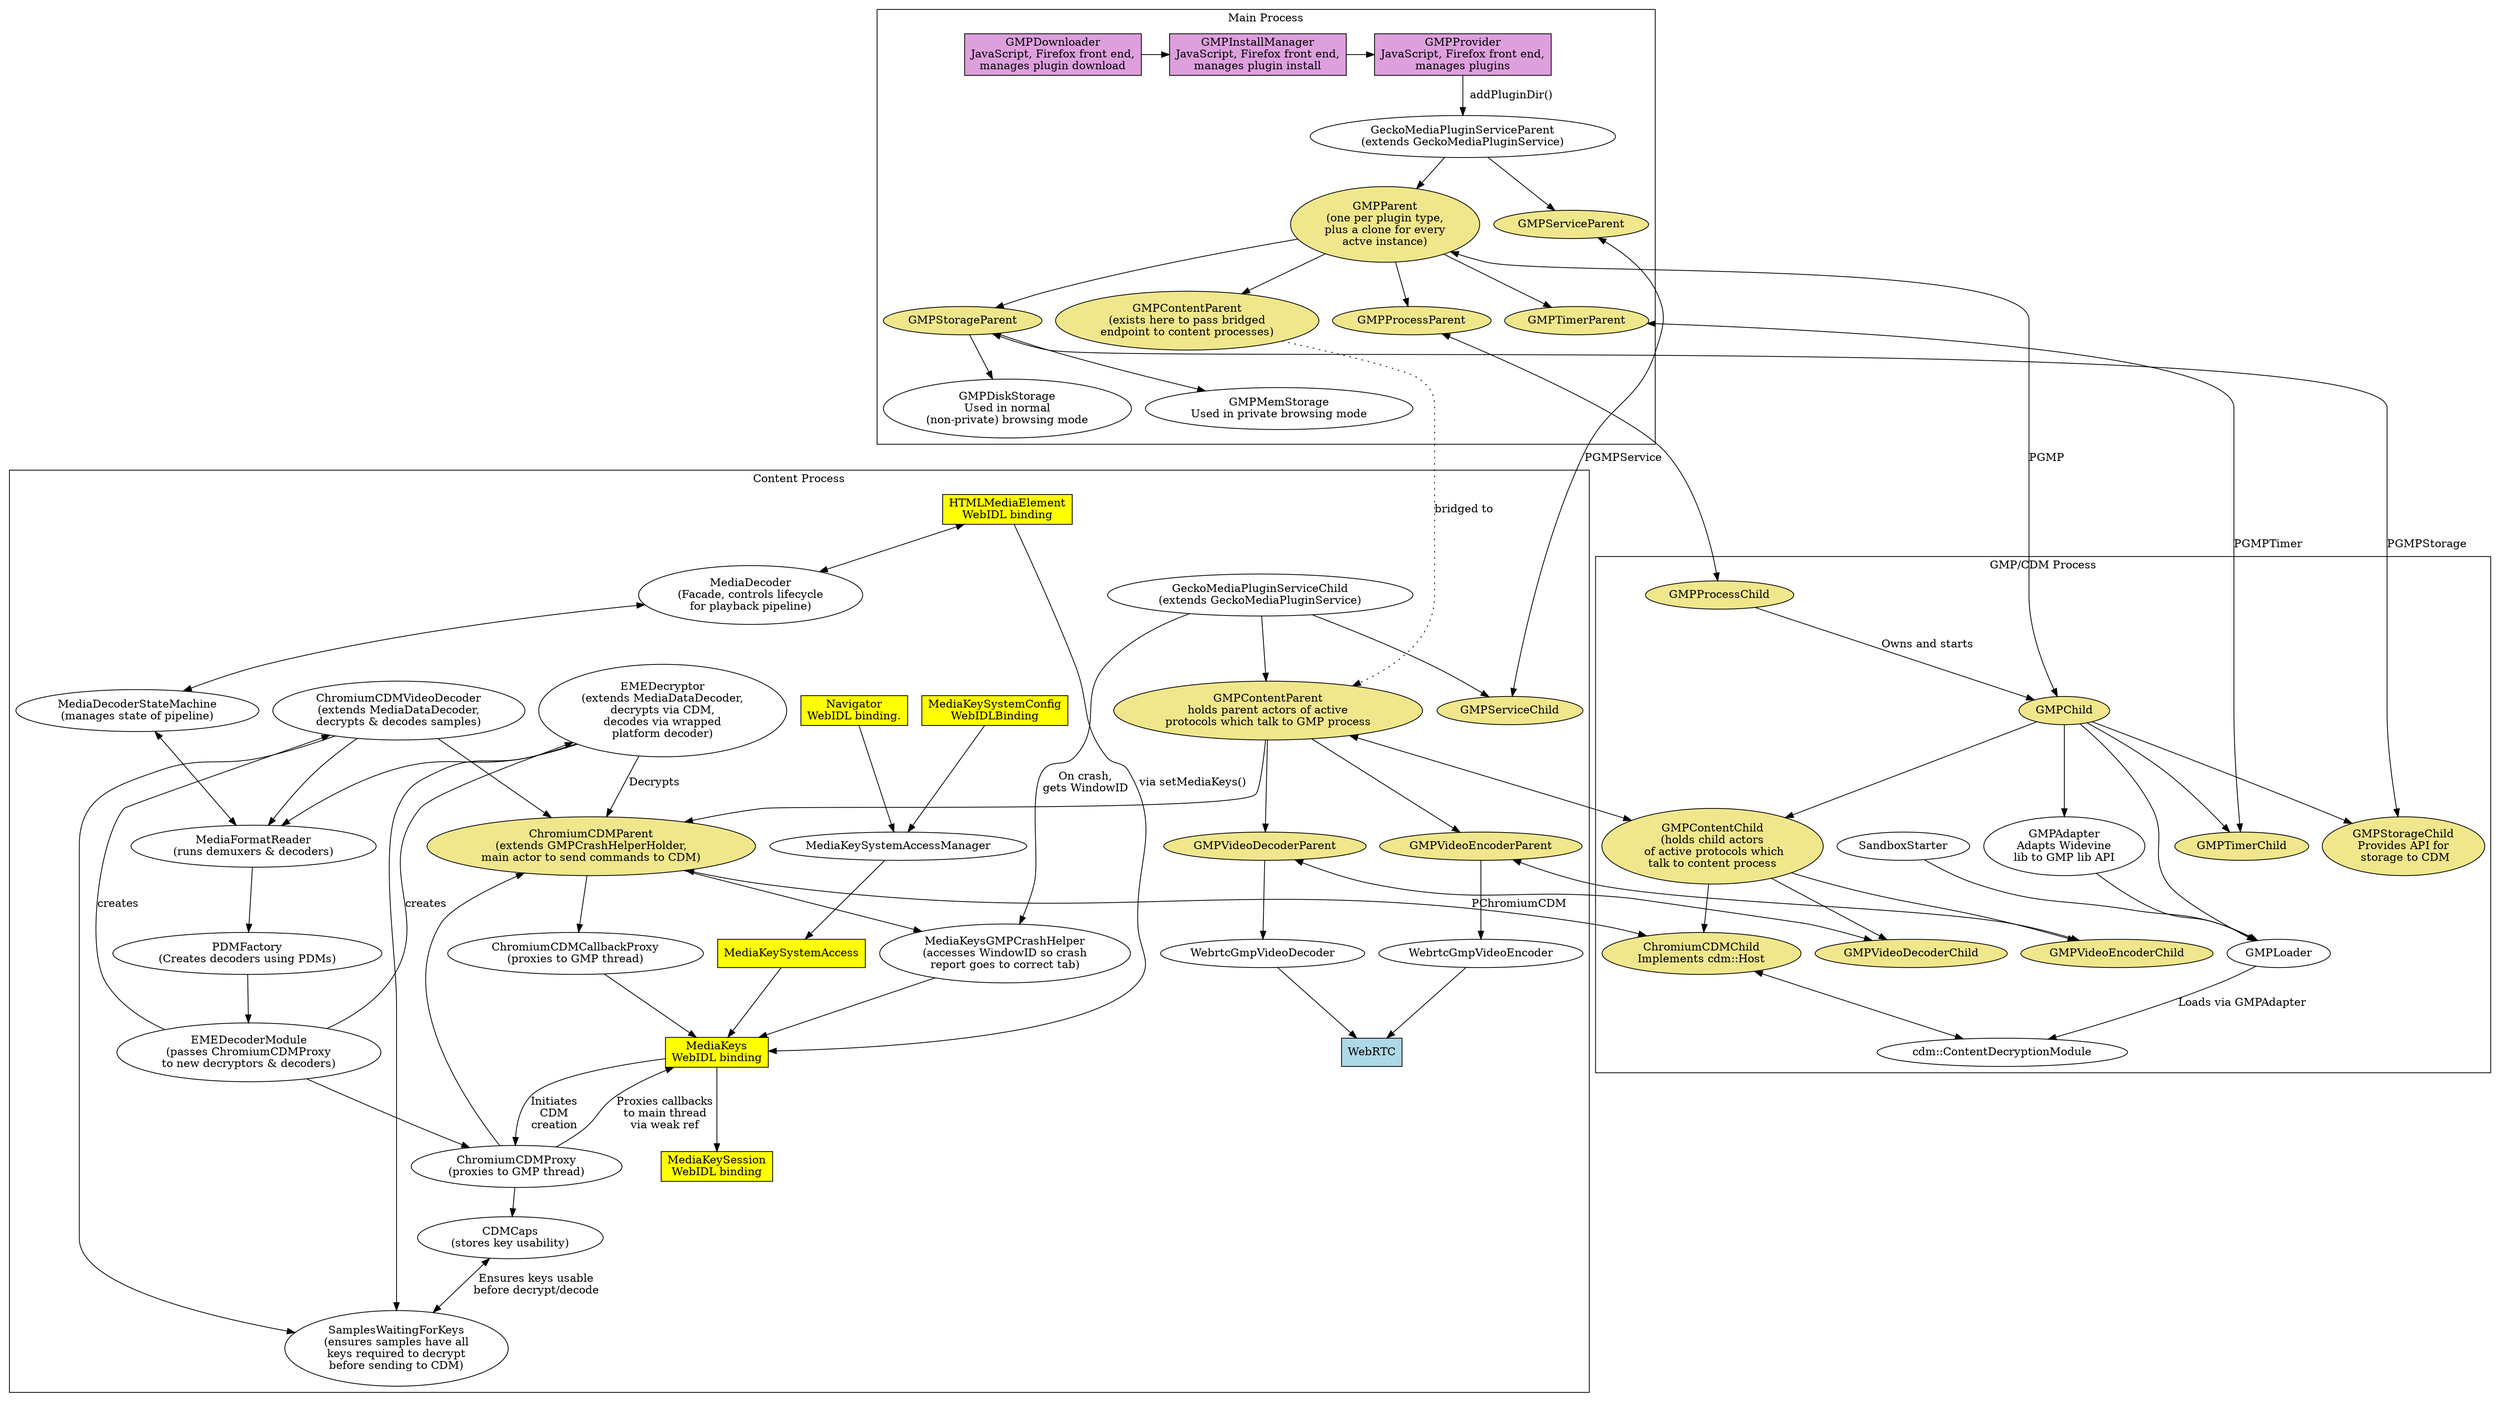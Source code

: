 digraph {
    subgraph cluster_main_process {
        label = "Main Process";
        GeckoMediaPluginServiceParent -> GMPParent
        GMPParent -> main_GMPContentParent

        main_GMPContentParent [label="GMPContentParent\n(exists here to pass bridged\nendpoint to content processes)", style=filled, fillcolor=khaki]
        GeckoMediaPluginServiceParent [label="GeckoMediaPluginServiceParent\n(extends GeckoMediaPluginService)"]
        GMPServiceParent [style=filled, fillcolor=khaki]
        GMPParent [label="GMPParent\n(one per plugin type,\nplus a clone for every\nactve instance)", style=filled, fillcolor=khaki]
        GMPTimerParent [style=filled, fillcolor=khaki]
        GMPStorageParent [style=filled, fillcolor=khaki]
        GMPProcessParent [style=filled, fillcolor=khaki]

        GeckoMediaPluginServiceParent -> GMPServiceParent
        GMPParent -> GMPStorageParent
        GMPStorageParent [label="GMPStorageParent"]
        GMPParent -> GMPTimerParent
        GMPParent -> GMPProcessParent

        GMPProvider [label="GMPProvider\nJavaScript, Firefox front end,\nmanages plugins", shape=box, style=filled, fillcolor=plum]
        GMPInstallManager [label="GMPInstallManager\nJavaScript, Firefox front end,\nmanages plugin install", shape=box, style=filled, fillcolor=plum]
        GMPDownloader [label="GMPDownloader\nJavaScript, Firefox front end,\nmanages plugin download", shape=box, style=filled, fillcolor=plum]
        GMPProvider -> GeckoMediaPluginServiceParent [label="  addPluginDir()"]
        GMPDownloader -> GMPInstallManager
        GMPInstallManager -> GMPProvider
        {rank=same GMPProvider GMPInstallManager GMPDownloader}

        GMPDiskStorage [label="GMPDiskStorage\nUsed in normal\n(non-private) browsing mode"]
        GMPMemStorage [label="GMPMemStorage\nUsed in private browsing mode"]

        GMPStorageParent -> GMPDiskStorage
        GMPStorageParent -> GMPMemStorage

    }

    main_GMPContentParent -> content_GMPContentParent [style=dotted, label="bridged to"]

    subgraph cluster_gmp_process {
        label = "GMP/CDM Process"

        GMPAdapter [label="GMPAdapter\nAdapts Widevine\nlib to GMP lib API"]
        GMPStorageChild [label="GMPStorageChild\nProvides API for\n storage to CDM", style=filled, fillcolor=khaki]
        ChromiumCDMChild [label="ChromiumCDMChild\nImplements cdm::Host", style=filled, fillcolor=khaki]
        GMPTimerChild [style=filled, fillcolor=khaki]
        GMPChild [style=filled, fillcolor=khaki]
        GMPVideoDecoderChild [style=filled, fillcolor=khaki]
        GMPVideoEncoderChild [style=filled, fillcolor=khaki]
        GMPContentChild [style=filled, fillcolor=khaki]
        GMPProcessChild [style=filled, fillcolor=khaki]

        GMPProcessChild -> GMPChild [label="Owns and starts"]

        GMPChild -> GMPLoader
        GMPChild -> GMPAdapter
        GMPAdapter -> GMPLoader
        GMPLoader -> cdm [label="Loads via GMPAdapter"]
        SandboxStarter -> GMPLoader

        cdm [label="cdm::ContentDecryptionModule"]
        GMPChild -> GMPContentChild
        GMPChild -> GMPTimerChild
        GMPChild -> GMPStorageChild

        GMPContentChild -> ChromiumCDMChild
        GMPContentChild -> GMPVideoDecoderChild
        GMPContentChild -> GMPVideoEncoderChild

        edge[dir=both]
        ChromiumCDMChild -> cdm
        GMPContentChild [label="GMPContentChild\n(holds child actors\n of active protocols which\ntalk to content process"]
    }

    subgraph cluster_content_process {
        label = "Content Process"

        GMPServiceChild
        GeckoMediaPluginServiceChild -> GMPServiceChild

        WebRTC [label="WebRTC", shape=box, style=filled, fillcolor=lightblue]

        content_GMPContentParent [label="GMPContentParent\nholds parent actors of active\nprotocols which talk to GMP process", style=filled, fillcolor=khaki]
        ChromiumCDMProxy [label="ChromiumCDMProxy\n(proxies to GMP thread)"]
        ChromiumCDMCallbackProxy [label="ChromiumCDMCallbackProxy\n(proxies to GMP thread)"]
        CDMCaps [label="CDMCaps\n(stores key usability)"]
        SamplesWaitingForKeys [label="SamplesWaitingForKeys\n(ensures samples have all\nkeys required to decrypt\nbefore sending to CDM)"]
        ChromiumCDMVideoDecoder [label="ChromiumCDMVideoDecoder\n(extends MediaDataDecoder,\ndecrypts & decodes samples)"]
        EMEDecryptor [label="EMEDecryptor\n(extends MediaDataDecoder,\ndecrypts via CDM,\ndecodes via wrapped\nplatform decoder)"]
        MediaKeys [label="MediaKeys\nWebIDL binding", shape=box, style=filled, fillcolor=yellow]
        MediaKeySession [label="MediaKeySession\nWebIDL binding", shape=box, style=filled, fillcolor=yellow]
        HTMLMediaElement [label="HTMLMediaElement\nWebIDL binding", shape=box, style=filled, fillcolor=yellow]
        MediaKeysGMPCrashHelper [label="MediaKeysGMPCrashHelper\n(accesses WindowID so crash\nreport goes to correct tab)"]
        ChromiumCDMParent [label="ChromiumCDMParent\n(extends GMPCrashHelperHolder,\nmain actor to send commands to CDM)", style=filled, fillcolor=khaki]
        GeckoMediaPluginServiceChild [label="GeckoMediaPluginServiceChild\n(extends GeckoMediaPluginService)"]
        EMEDecoderModule [label="EMEDecoderModule\n(passes ChromiumCDMProxy\nto new decryptors & decoders)"]
        MediaDecoder [label="MediaDecoder\n(Facade, controls lifecycle\nfor playback pipeline)"]
        PDMFactory [label="PDMFactory\n(Creates decoders using PDMs)"]
        MediaDecoderStateMachine [label="MediaDecoderStateMachine\n(manages state of pipeline)"]
        MediaFormatReader [label="MediaFormatReader\n(runs demuxers & decoders)"]
        Navigator [label="Navigator\nWebIDL binding.", shape=box, style=filled, fillcolor=yellow]
        MediaKeySystemAccessManager [label="MediaKeySystemAccessManager"]
        MediaKeySystemConfig [label="MediaKeySystemConfig\nWebIDLBinding", shape=box, style=filled, fillcolor=yellow]
        MediaKeySystemAccess [label="MediaKeySystemAccess", shape=box, style=filled, fillcolor=yellow]
        GMPServiceChild [style=filled, fillcolor=khaki]
        GMPVideoDecoderParent [style=filled, fillcolor=khaki]
        GMPVideoEncoderParent [style=filled, fillcolor=khaki]

        GeckoMediaPluginServiceChild -> content_GMPContentParent
        content_GMPContentParent -> ChromiumCDMParent
        ChromiumCDMParent -> ChromiumCDMCallbackProxy
        ChromiumCDMCallbackProxy -> MediaKeys
        ChromiumCDMProxy -> MediaKeys [label="Proxies callbacks\nto main thread\nvia weak ref"]
        ChromiumCDMProxy -> ChromiumCDMParent
        ChromiumCDMProxy -> CDMCaps
        ChromiumCDMVideoDecoder -> ChromiumCDMParent
        EMEDecryptor -> ChromiumCDMParent [label="Decrypts"]
        EMEDecryptor -> MediaFormatReader
        ChromiumCDMVideoDecoder -> SamplesWaitingForKeys
        ChromiumCDMVideoDecoder -> MediaFormatReader
        EMEDecryptor -> SamplesWaitingForKeys
        {rank=same EMEDecryptor ChromiumCDMVideoDecoder}

        MediaKeys -> MediaKeySession
        MediaKeys -> ChromiumCDMProxy [label="Initiates\nCDM\ncreation"]
        MediaKeysGMPCrashHelper -> MediaKeys
        ChromiumCDMParent -> MediaKeysGMPCrashHelper
        GeckoMediaPluginServiceChild -> MediaKeysGMPCrashHelper [label="On crash,\ngets WindowID"]
        HTMLMediaElement -> MediaKeys [label="via setMediaKeys()"]

        EMEDecoderModule -> EMEDecryptor [label="creates"]
        EMEDecoderModule -> ChromiumCDMVideoDecoder [label="creates"]
        EMEDecoderModule -> ChromiumCDMProxy

        MediaFormatReader -> PDMFactory
        PDMFactory -> EMEDecoderModule

        content_GMPContentParent -> GMPVideoDecoderParent
        content_GMPContentParent -> GMPVideoEncoderParent

        GMPVideoDecoderParent -> WebrtcGmpVideoDecoder
        GMPVideoEncoderParent -> WebrtcGmpVideoEncoder

        WebrtcGmpVideoDecoder -> WebRTC
        WebrtcGmpVideoEncoder -> WebRTC

        Navigator -> MediaKeySystemAccessManager
        MediaKeySystemAccess -> MediaKeys
        MediaKeySystemConfig -> MediaKeySystemAccessManager
        MediaKeySystemAccessManager -> MediaKeySystemAccess

        edge[dir=both]
        CDMCaps -> SamplesWaitingForKeys [label="Ensures keys usable\nbefore decrypt/decode"]
        HTMLMediaElement -> MediaDecoder
        MediaDecoder -> MediaDecoderStateMachine
        MediaDecoderStateMachine -> MediaFormatReader
    }

    edge[dir=both]
    GMPParent -> GMPChild [label=PGMP]
    GMPServiceParent -> GMPServiceChild [label="PGMPService"]
    ChromiumCDMParent -> ChromiumCDMChild [label="PChromiumCDM"]
    GMPContentChild -> content_GMPContentParent
    GMPStorageParent -> GMPStorageChild [label="PGMPStorage"]
    GMPTimerParent -> GMPTimerChild [label="PGMPTimer"]
    GMPProcessParent -> GMPProcessChild

    GMPVideoDecoderParent -> GMPVideoDecoderChild
    GMPVideoEncoderParent -> GMPVideoEncoderChild

    // Use invisible edge to try to force main process to appear over GMP process.
    edge[style="invis"]
    GMPDiskStorage -> HTMLMediaElement
}